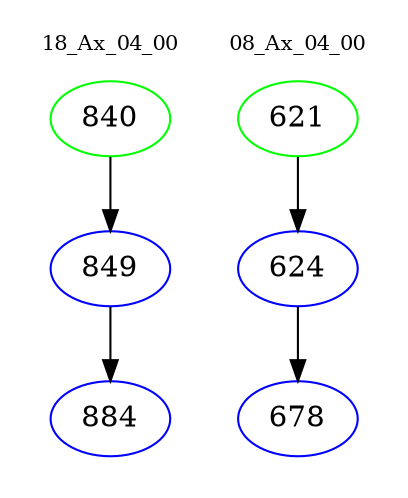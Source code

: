 digraph{
subgraph cluster_0 {
color = white
label = "18_Ax_04_00";
fontsize=10;
T0_840 [label="840", color="green"]
T0_840 -> T0_849 [color="black"]
T0_849 [label="849", color="blue"]
T0_849 -> T0_884 [color="black"]
T0_884 [label="884", color="blue"]
}
subgraph cluster_1 {
color = white
label = "08_Ax_04_00";
fontsize=10;
T1_621 [label="621", color="green"]
T1_621 -> T1_624 [color="black"]
T1_624 [label="624", color="blue"]
T1_624 -> T1_678 [color="black"]
T1_678 [label="678", color="blue"]
}
}
